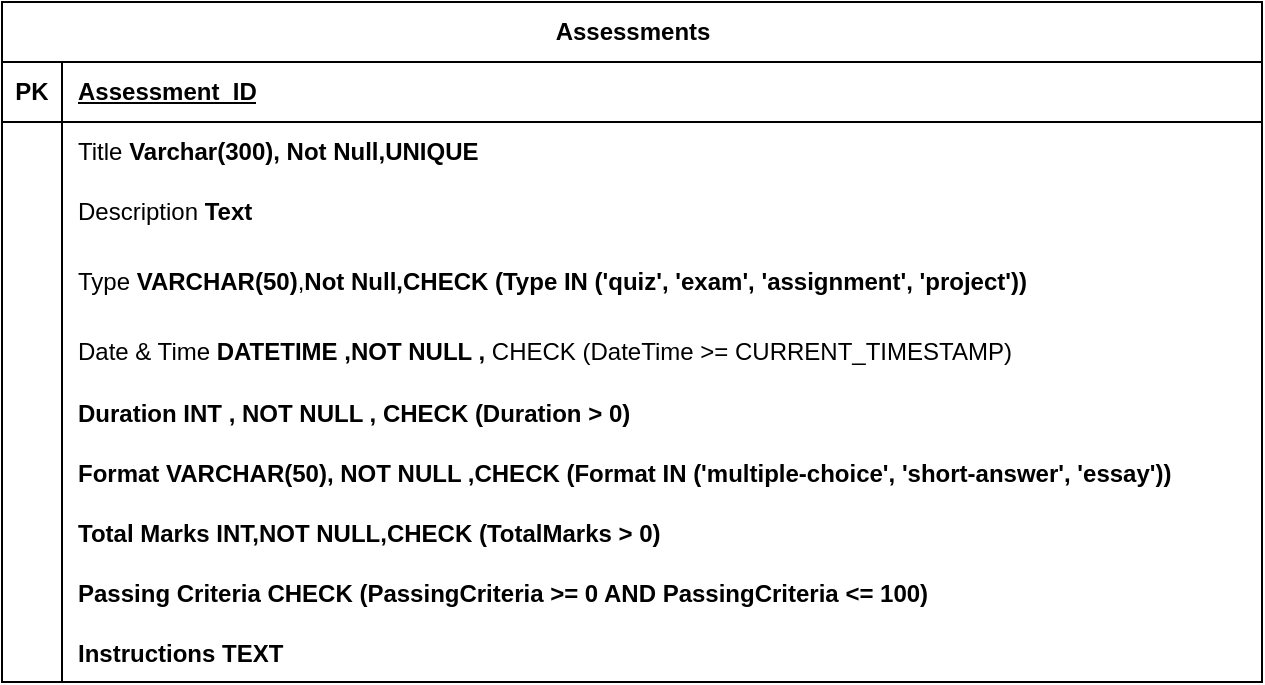 <mxfile version="24.7.10">
  <diagram name="Page-1" id="QZVOukQDQjvulZB5Yf0t">
    <mxGraphModel dx="954" dy="640" grid="1" gridSize="10" guides="1" tooltips="1" connect="1" arrows="1" fold="1" page="1" pageScale="1" pageWidth="827" pageHeight="1169" math="0" shadow="0">
      <root>
        <mxCell id="0" />
        <mxCell id="1" parent="0" />
        <mxCell id="GlmbZHOmX1o3Iio9gfX9-1" value="Assessments" style="shape=table;startSize=30;container=1;collapsible=1;childLayout=tableLayout;fixedRows=1;rowLines=0;fontStyle=1;align=center;resizeLast=1;html=1;" parent="1" vertex="1">
          <mxGeometry x="121" y="110" width="630" height="340" as="geometry" />
        </mxCell>
        <mxCell id="GlmbZHOmX1o3Iio9gfX9-2" value="" style="shape=tableRow;horizontal=0;startSize=0;swimlaneHead=0;swimlaneBody=0;fillColor=none;collapsible=0;dropTarget=0;points=[[0,0.5],[1,0.5]];portConstraint=eastwest;top=0;left=0;right=0;bottom=1;" parent="GlmbZHOmX1o3Iio9gfX9-1" vertex="1">
          <mxGeometry y="30" width="630" height="30" as="geometry" />
        </mxCell>
        <mxCell id="GlmbZHOmX1o3Iio9gfX9-3" value="PK" style="shape=partialRectangle;connectable=0;fillColor=none;top=0;left=0;bottom=0;right=0;fontStyle=1;overflow=hidden;whiteSpace=wrap;html=1;" parent="GlmbZHOmX1o3Iio9gfX9-2" vertex="1">
          <mxGeometry width="30.0" height="30" as="geometry">
            <mxRectangle width="30.0" height="30" as="alternateBounds" />
          </mxGeometry>
        </mxCell>
        <mxCell id="GlmbZHOmX1o3Iio9gfX9-4" value="Assessment_ID" style="shape=partialRectangle;connectable=0;fillColor=none;top=0;left=0;bottom=0;right=0;align=left;spacingLeft=6;fontStyle=5;overflow=hidden;whiteSpace=wrap;html=1;" parent="GlmbZHOmX1o3Iio9gfX9-2" vertex="1">
          <mxGeometry x="30.0" width="600.0" height="30" as="geometry">
            <mxRectangle width="600.0" height="30" as="alternateBounds" />
          </mxGeometry>
        </mxCell>
        <mxCell id="GlmbZHOmX1o3Iio9gfX9-5" value="" style="shape=tableRow;horizontal=0;startSize=0;swimlaneHead=0;swimlaneBody=0;fillColor=none;collapsible=0;dropTarget=0;points=[[0,0.5],[1,0.5]];portConstraint=eastwest;top=0;left=0;right=0;bottom=0;" parent="GlmbZHOmX1o3Iio9gfX9-1" vertex="1">
          <mxGeometry y="60" width="630" height="30" as="geometry" />
        </mxCell>
        <mxCell id="GlmbZHOmX1o3Iio9gfX9-6" value="" style="shape=partialRectangle;connectable=0;fillColor=none;top=0;left=0;bottom=0;right=0;editable=1;overflow=hidden;whiteSpace=wrap;html=1;" parent="GlmbZHOmX1o3Iio9gfX9-5" vertex="1">
          <mxGeometry width="30.0" height="30" as="geometry">
            <mxRectangle width="30.0" height="30" as="alternateBounds" />
          </mxGeometry>
        </mxCell>
        <mxCell id="GlmbZHOmX1o3Iio9gfX9-7" value="Title &lt;b&gt;Varchar(300), Not Null,UNIQUE&lt;/b&gt;" style="shape=partialRectangle;connectable=0;fillColor=none;top=0;left=0;bottom=0;right=0;align=left;spacingLeft=6;overflow=hidden;whiteSpace=wrap;html=1;" parent="GlmbZHOmX1o3Iio9gfX9-5" vertex="1">
          <mxGeometry x="30.0" width="600.0" height="30" as="geometry">
            <mxRectangle width="600.0" height="30" as="alternateBounds" />
          </mxGeometry>
        </mxCell>
        <mxCell id="GlmbZHOmX1o3Iio9gfX9-8" value="" style="shape=tableRow;horizontal=0;startSize=0;swimlaneHead=0;swimlaneBody=0;fillColor=none;collapsible=0;dropTarget=0;points=[[0,0.5],[1,0.5]];portConstraint=eastwest;top=0;left=0;right=0;bottom=0;" parent="GlmbZHOmX1o3Iio9gfX9-1" vertex="1">
          <mxGeometry y="90" width="630" height="30" as="geometry" />
        </mxCell>
        <mxCell id="GlmbZHOmX1o3Iio9gfX9-9" value="" style="shape=partialRectangle;connectable=0;fillColor=none;top=0;left=0;bottom=0;right=0;editable=1;overflow=hidden;whiteSpace=wrap;html=1;" parent="GlmbZHOmX1o3Iio9gfX9-8" vertex="1">
          <mxGeometry width="30.0" height="30" as="geometry">
            <mxRectangle width="30.0" height="30" as="alternateBounds" />
          </mxGeometry>
        </mxCell>
        <mxCell id="GlmbZHOmX1o3Iio9gfX9-10" value="Description &lt;b&gt;Text&lt;/b&gt;" style="shape=partialRectangle;connectable=0;fillColor=none;top=0;left=0;bottom=0;right=0;align=left;spacingLeft=6;overflow=hidden;whiteSpace=wrap;html=1;" parent="GlmbZHOmX1o3Iio9gfX9-8" vertex="1">
          <mxGeometry x="30.0" width="600.0" height="30" as="geometry">
            <mxRectangle width="600.0" height="30" as="alternateBounds" />
          </mxGeometry>
        </mxCell>
        <mxCell id="GlmbZHOmX1o3Iio9gfX9-11" value="" style="shape=tableRow;horizontal=0;startSize=0;swimlaneHead=0;swimlaneBody=0;fillColor=none;collapsible=0;dropTarget=0;points=[[0,0.5],[1,0.5]];portConstraint=eastwest;top=0;left=0;right=0;bottom=0;" parent="GlmbZHOmX1o3Iio9gfX9-1" vertex="1">
          <mxGeometry y="120" width="630" height="40" as="geometry" />
        </mxCell>
        <mxCell id="GlmbZHOmX1o3Iio9gfX9-12" value="" style="shape=partialRectangle;connectable=0;fillColor=none;top=0;left=0;bottom=0;right=0;editable=1;overflow=hidden;whiteSpace=wrap;html=1;" parent="GlmbZHOmX1o3Iio9gfX9-11" vertex="1">
          <mxGeometry width="30.0" height="40" as="geometry">
            <mxRectangle width="30.0" height="40" as="alternateBounds" />
          </mxGeometry>
        </mxCell>
        <mxCell id="GlmbZHOmX1o3Iio9gfX9-13" value="Type&amp;nbsp;&lt;b&gt;&lt;span class=&quot;hljs-type&quot;&gt;VARCHAR&lt;/span&gt;(&lt;span class=&quot;hljs-number&quot;&gt;50&lt;/span&gt;)&lt;/b&gt;,&lt;b&gt;Not Null,CHECK (Type IN (&#39;quiz&#39;, &#39;exam&#39;, &#39;assignment&#39;, &#39;project&#39;))&lt;/b&gt;" style="shape=partialRectangle;connectable=0;fillColor=none;top=0;left=0;bottom=0;right=0;align=left;spacingLeft=6;overflow=hidden;whiteSpace=wrap;html=1;" parent="GlmbZHOmX1o3Iio9gfX9-11" vertex="1">
          <mxGeometry x="30.0" width="600.0" height="40" as="geometry">
            <mxRectangle width="600.0" height="40" as="alternateBounds" />
          </mxGeometry>
        </mxCell>
        <mxCell id="GlmbZHOmX1o3Iio9gfX9-68" value="" style="shape=tableRow;horizontal=0;startSize=0;swimlaneHead=0;swimlaneBody=0;fillColor=none;collapsible=0;dropTarget=0;points=[[0,0.5],[1,0.5]];portConstraint=eastwest;top=0;left=0;right=0;bottom=0;" parent="GlmbZHOmX1o3Iio9gfX9-1" vertex="1">
          <mxGeometry y="160" width="630" height="30" as="geometry" />
        </mxCell>
        <mxCell id="GlmbZHOmX1o3Iio9gfX9-69" value="" style="shape=partialRectangle;connectable=0;fillColor=none;top=0;left=0;bottom=0;right=0;fontStyle=0;overflow=hidden;whiteSpace=wrap;html=1;" parent="GlmbZHOmX1o3Iio9gfX9-68" vertex="1">
          <mxGeometry width="30.0" height="30" as="geometry">
            <mxRectangle width="30.0" height="30" as="alternateBounds" />
          </mxGeometry>
        </mxCell>
        <mxCell id="GlmbZHOmX1o3Iio9gfX9-70" value="Date &amp;amp; Time &lt;b&gt;DATETIME ,NOT NULL ,&lt;/b&gt;&amp;nbsp;CHECK (DateTime &amp;gt;= CURRENT_TIMESTAMP)" style="shape=partialRectangle;connectable=0;fillColor=none;top=0;left=0;bottom=0;right=0;align=left;spacingLeft=6;fontStyle=0;overflow=hidden;whiteSpace=wrap;html=1;" parent="GlmbZHOmX1o3Iio9gfX9-68" vertex="1">
          <mxGeometry x="30.0" width="600.0" height="30" as="geometry">
            <mxRectangle width="600.0" height="30" as="alternateBounds" />
          </mxGeometry>
        </mxCell>
        <mxCell id="GlmbZHOmX1o3Iio9gfX9-72" value="" style="shape=tableRow;horizontal=0;startSize=0;swimlaneHead=0;swimlaneBody=0;fillColor=none;collapsible=0;dropTarget=0;points=[[0,0.5],[1,0.5]];portConstraint=eastwest;top=0;left=0;right=0;bottom=0;" parent="GlmbZHOmX1o3Iio9gfX9-1" vertex="1">
          <mxGeometry y="190" width="630" height="30" as="geometry" />
        </mxCell>
        <mxCell id="GlmbZHOmX1o3Iio9gfX9-73" value="" style="shape=partialRectangle;connectable=0;fillColor=none;top=0;left=0;bottom=0;right=0;editable=1;overflow=hidden;" parent="GlmbZHOmX1o3Iio9gfX9-72" vertex="1">
          <mxGeometry width="30.0" height="30" as="geometry">
            <mxRectangle width="30.0" height="30" as="alternateBounds" />
          </mxGeometry>
        </mxCell>
        <mxCell id="GlmbZHOmX1o3Iio9gfX9-74" value="Duration INT , NOT NULL , CHECK (Duration &gt; 0)" style="shape=partialRectangle;connectable=0;fillColor=none;top=0;left=0;bottom=0;right=0;align=left;spacingLeft=6;overflow=hidden;fontStyle=1" parent="GlmbZHOmX1o3Iio9gfX9-72" vertex="1">
          <mxGeometry x="30.0" width="600.0" height="30" as="geometry">
            <mxRectangle width="600.0" height="30" as="alternateBounds" />
          </mxGeometry>
        </mxCell>
        <mxCell id="GlmbZHOmX1o3Iio9gfX9-76" value="" style="shape=tableRow;horizontal=0;startSize=0;swimlaneHead=0;swimlaneBody=0;fillColor=none;collapsible=0;dropTarget=0;points=[[0,0.5],[1,0.5]];portConstraint=eastwest;top=0;left=0;right=0;bottom=0;" parent="GlmbZHOmX1o3Iio9gfX9-1" vertex="1">
          <mxGeometry y="220" width="630" height="30" as="geometry" />
        </mxCell>
        <mxCell id="GlmbZHOmX1o3Iio9gfX9-77" value="" style="shape=partialRectangle;connectable=0;fillColor=none;top=0;left=0;bottom=0;right=0;editable=1;overflow=hidden;" parent="GlmbZHOmX1o3Iio9gfX9-76" vertex="1">
          <mxGeometry width="30.0" height="30" as="geometry">
            <mxRectangle width="30.0" height="30" as="alternateBounds" />
          </mxGeometry>
        </mxCell>
        <mxCell id="GlmbZHOmX1o3Iio9gfX9-78" value="Format VARCHAR(50), NOT NULL ,CHECK (Format IN (&#39;multiple-choice&#39;, &#39;short-answer&#39;, &#39;essay&#39;))" style="shape=partialRectangle;connectable=0;fillColor=none;top=0;left=0;bottom=0;right=0;align=left;spacingLeft=6;overflow=hidden;fontStyle=1" parent="GlmbZHOmX1o3Iio9gfX9-76" vertex="1">
          <mxGeometry x="30.0" width="600.0" height="30" as="geometry">
            <mxRectangle width="600.0" height="30" as="alternateBounds" />
          </mxGeometry>
        </mxCell>
        <mxCell id="d2cgF1Ji5HbKlxoFc5YM-6" value="" style="shape=tableRow;horizontal=0;startSize=0;swimlaneHead=0;swimlaneBody=0;fillColor=none;collapsible=0;dropTarget=0;points=[[0,0.5],[1,0.5]];portConstraint=eastwest;top=0;left=0;right=0;bottom=0;" vertex="1" parent="GlmbZHOmX1o3Iio9gfX9-1">
          <mxGeometry y="250" width="630" height="30" as="geometry" />
        </mxCell>
        <mxCell id="d2cgF1Ji5HbKlxoFc5YM-7" value="" style="shape=partialRectangle;connectable=0;fillColor=none;top=0;left=0;bottom=0;right=0;editable=1;overflow=hidden;" vertex="1" parent="d2cgF1Ji5HbKlxoFc5YM-6">
          <mxGeometry width="30.0" height="30" as="geometry">
            <mxRectangle width="30.0" height="30" as="alternateBounds" />
          </mxGeometry>
        </mxCell>
        <mxCell id="d2cgF1Ji5HbKlxoFc5YM-8" value="Total Marks INT,NOT NULL,CHECK (TotalMarks &gt; 0)" style="shape=partialRectangle;connectable=0;fillColor=none;top=0;left=0;bottom=0;right=0;align=left;spacingLeft=6;overflow=hidden;fontStyle=1" vertex="1" parent="d2cgF1Ji5HbKlxoFc5YM-6">
          <mxGeometry x="30.0" width="600.0" height="30" as="geometry">
            <mxRectangle width="600.0" height="30" as="alternateBounds" />
          </mxGeometry>
        </mxCell>
        <mxCell id="GlmbZHOmX1o3Iio9gfX9-80" value="" style="shape=tableRow;horizontal=0;startSize=0;swimlaneHead=0;swimlaneBody=0;fillColor=none;collapsible=0;dropTarget=0;points=[[0,0.5],[1,0.5]];portConstraint=eastwest;top=0;left=0;right=0;bottom=0;" parent="GlmbZHOmX1o3Iio9gfX9-1" vertex="1">
          <mxGeometry y="280" width="630" height="30" as="geometry" />
        </mxCell>
        <mxCell id="GlmbZHOmX1o3Iio9gfX9-81" value="" style="shape=partialRectangle;connectable=0;fillColor=none;top=0;left=0;bottom=0;right=0;editable=1;overflow=hidden;" parent="GlmbZHOmX1o3Iio9gfX9-80" vertex="1">
          <mxGeometry width="30.0" height="30" as="geometry">
            <mxRectangle width="30.0" height="30" as="alternateBounds" />
          </mxGeometry>
        </mxCell>
        <mxCell id="GlmbZHOmX1o3Iio9gfX9-82" value="Passing Criteria CHECK (PassingCriteria &gt;= 0 AND PassingCriteria &lt;= 100)" style="shape=partialRectangle;connectable=0;fillColor=none;top=0;left=0;bottom=0;right=0;align=left;spacingLeft=6;overflow=hidden;fontStyle=1" parent="GlmbZHOmX1o3Iio9gfX9-80" vertex="1">
          <mxGeometry x="30.0" width="600.0" height="30" as="geometry">
            <mxRectangle width="600.0" height="30" as="alternateBounds" />
          </mxGeometry>
        </mxCell>
        <mxCell id="GlmbZHOmX1o3Iio9gfX9-88" value="" style="shape=tableRow;horizontal=0;startSize=0;swimlaneHead=0;swimlaneBody=0;fillColor=none;collapsible=0;dropTarget=0;points=[[0,0.5],[1,0.5]];portConstraint=eastwest;top=0;left=0;right=0;bottom=0;" parent="GlmbZHOmX1o3Iio9gfX9-1" vertex="1">
          <mxGeometry y="310" width="630" height="30" as="geometry" />
        </mxCell>
        <mxCell id="GlmbZHOmX1o3Iio9gfX9-89" value="" style="shape=partialRectangle;connectable=0;fillColor=none;top=0;left=0;bottom=0;right=0;editable=1;overflow=hidden;" parent="GlmbZHOmX1o3Iio9gfX9-88" vertex="1">
          <mxGeometry width="30.0" height="30" as="geometry">
            <mxRectangle width="30.0" height="30" as="alternateBounds" />
          </mxGeometry>
        </mxCell>
        <mxCell id="GlmbZHOmX1o3Iio9gfX9-90" value="Instructions TEXT" style="shape=partialRectangle;connectable=0;fillColor=none;top=0;left=0;bottom=0;right=0;align=left;spacingLeft=6;overflow=hidden;fontStyle=1" parent="GlmbZHOmX1o3Iio9gfX9-88" vertex="1">
          <mxGeometry x="30.0" width="600.0" height="30" as="geometry">
            <mxRectangle width="600.0" height="30" as="alternateBounds" />
          </mxGeometry>
        </mxCell>
        <mxCell id="GlmbZHOmX1o3Iio9gfX9-41" value="" style="shape=tableRow;horizontal=0;startSize=0;swimlaneHead=0;swimlaneBody=0;fillColor=none;collapsible=0;dropTarget=0;points=[[0,0.5],[1,0.5]];portConstraint=eastwest;top=0;left=0;right=0;bottom=0;" parent="1" vertex="1">
          <mxGeometry x="140" y="380" width="210" height="30" as="geometry" />
        </mxCell>
        <mxCell id="GlmbZHOmX1o3Iio9gfX9-42" value="" style="shape=partialRectangle;connectable=0;fillColor=none;top=0;left=0;bottom=0;right=0;editable=1;overflow=hidden;whiteSpace=wrap;html=1;" parent="GlmbZHOmX1o3Iio9gfX9-41" vertex="1">
          <mxGeometry width="30" height="30" as="geometry">
            <mxRectangle width="30" height="30" as="alternateBounds" />
          </mxGeometry>
        </mxCell>
        <mxCell id="GlmbZHOmX1o3Iio9gfX9-44" value="" style="shape=tableRow;horizontal=0;startSize=0;swimlaneHead=0;swimlaneBody=0;fillColor=none;collapsible=0;dropTarget=0;points=[[0,0.5],[1,0.5]];portConstraint=eastwest;top=0;left=0;right=0;bottom=0;" parent="1" vertex="1">
          <mxGeometry x="130" y="310" width="180" height="30" as="geometry" />
        </mxCell>
      </root>
    </mxGraphModel>
  </diagram>
</mxfile>
